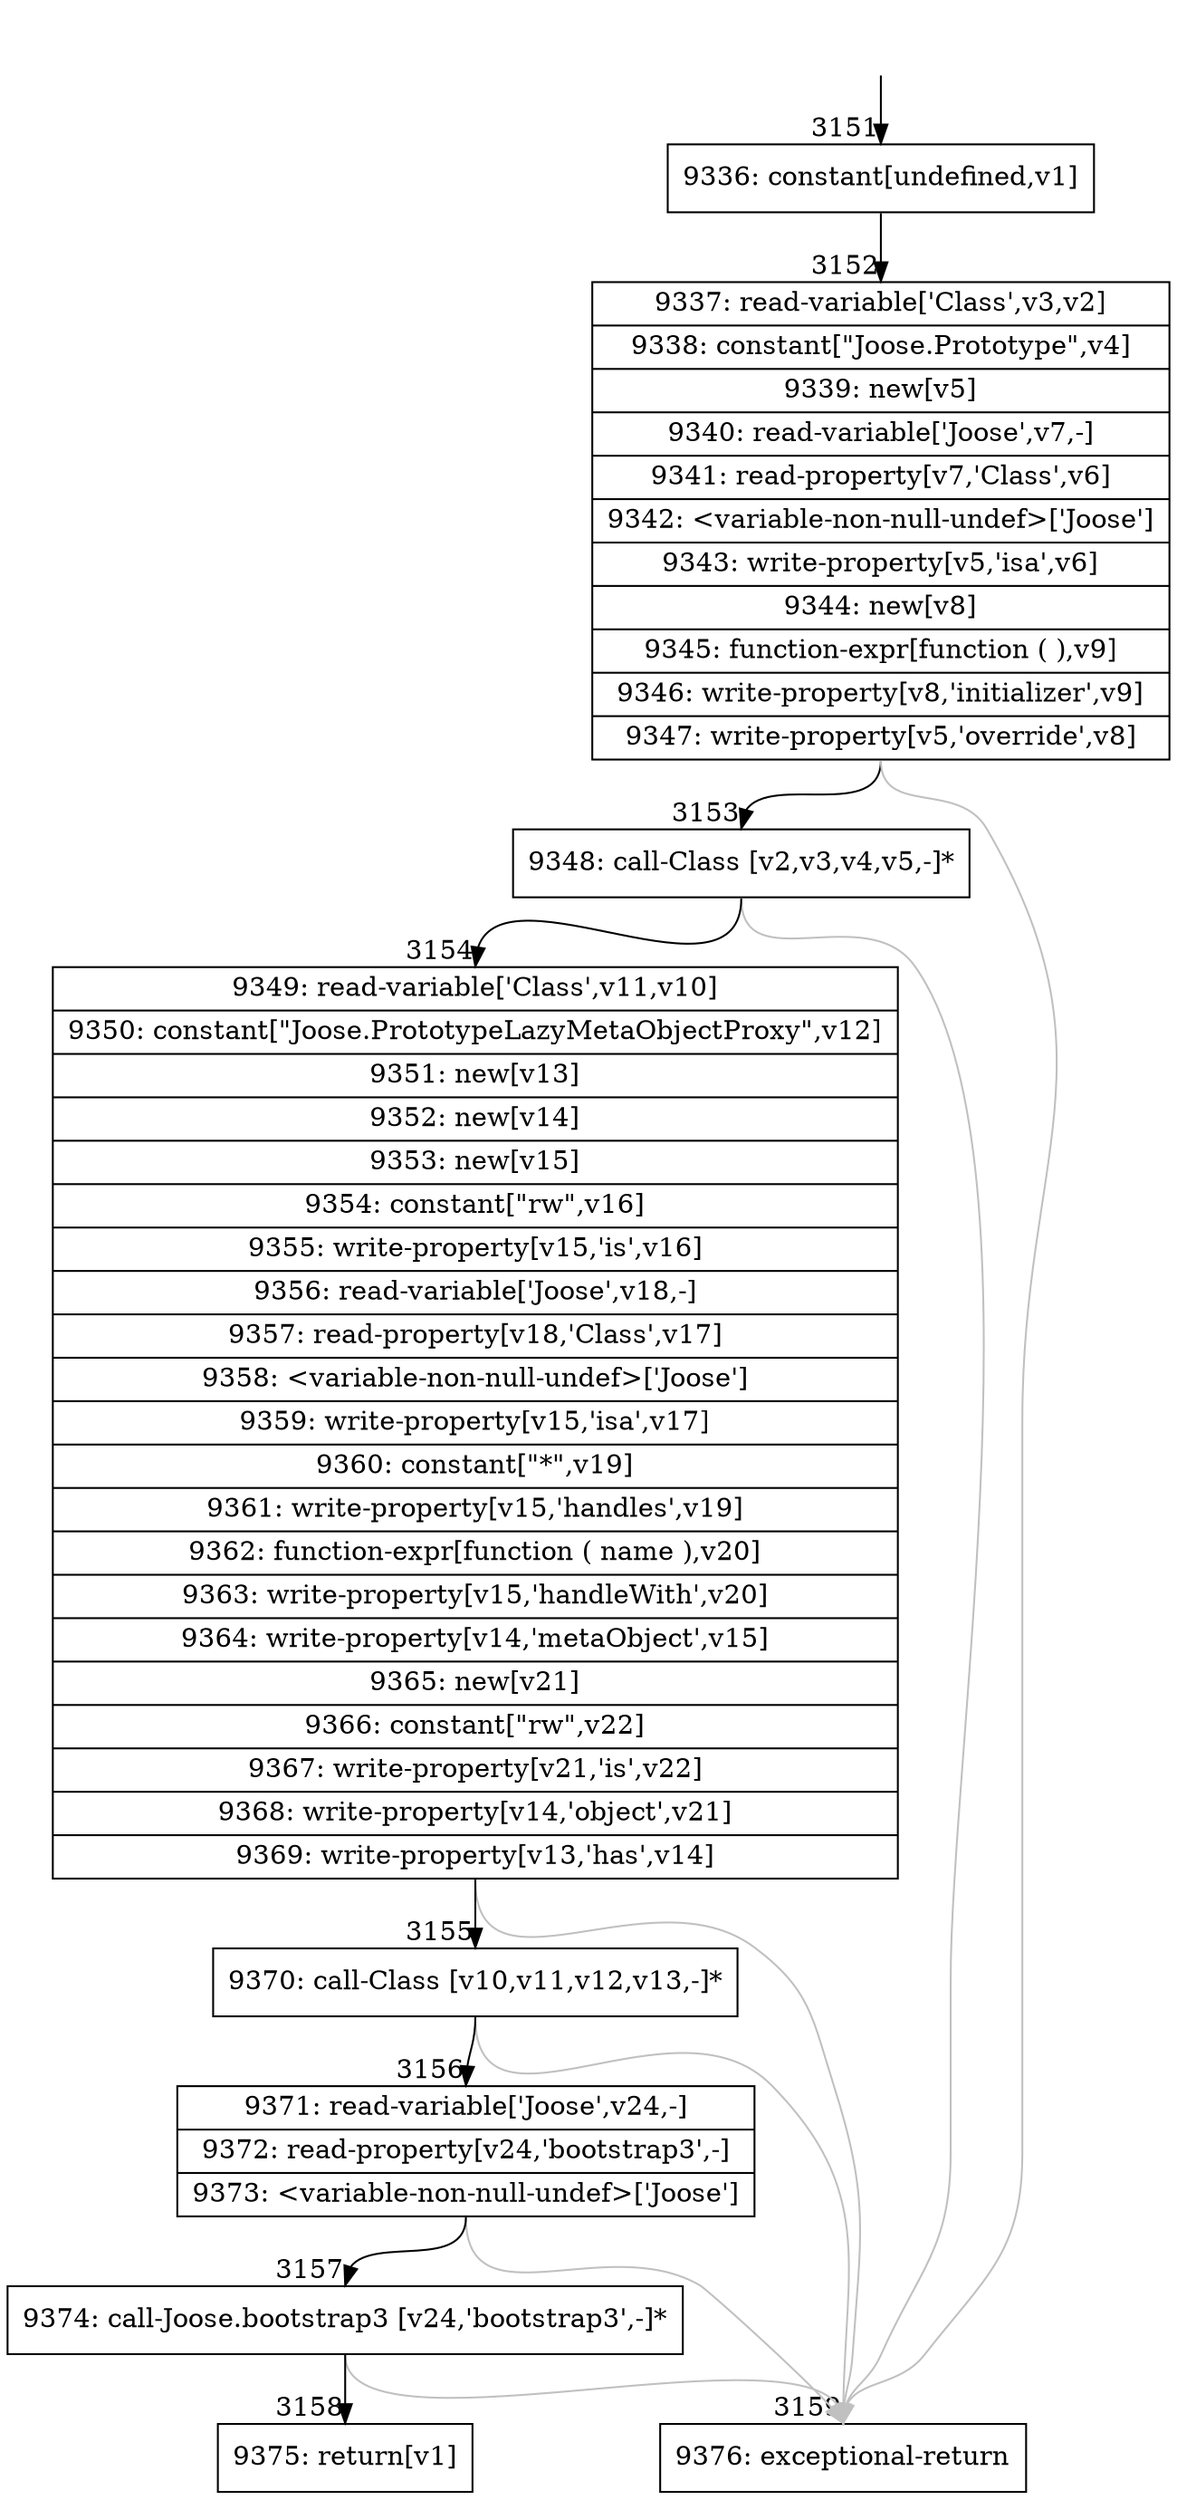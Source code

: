 digraph {
rankdir="TD"
BB_entry336[shape=none,label=""];
BB_entry336 -> BB3151 [tailport=s, headport=n, headlabel="    3151"]
BB3151 [shape=record label="{9336: constant[undefined,v1]}" ] 
BB3151 -> BB3152 [tailport=s, headport=n, headlabel="      3152"]
BB3152 [shape=record label="{9337: read-variable['Class',v3,v2]|9338: constant[\"Joose.Prototype\",v4]|9339: new[v5]|9340: read-variable['Joose',v7,-]|9341: read-property[v7,'Class',v6]|9342: \<variable-non-null-undef\>['Joose']|9343: write-property[v5,'isa',v6]|9344: new[v8]|9345: function-expr[function ( ),v9]|9346: write-property[v8,'initializer',v9]|9347: write-property[v5,'override',v8]}" ] 
BB3152 -> BB3153 [tailport=s, headport=n, headlabel="      3153"]
BB3152 -> BB3159 [tailport=s, headport=n, color=gray, headlabel="      3159"]
BB3153 [shape=record label="{9348: call-Class [v2,v3,v4,v5,-]*}" ] 
BB3153 -> BB3154 [tailport=s, headport=n, headlabel="      3154"]
BB3153 -> BB3159 [tailport=s, headport=n, color=gray]
BB3154 [shape=record label="{9349: read-variable['Class',v11,v10]|9350: constant[\"Joose.PrototypeLazyMetaObjectProxy\",v12]|9351: new[v13]|9352: new[v14]|9353: new[v15]|9354: constant[\"rw\",v16]|9355: write-property[v15,'is',v16]|9356: read-variable['Joose',v18,-]|9357: read-property[v18,'Class',v17]|9358: \<variable-non-null-undef\>['Joose']|9359: write-property[v15,'isa',v17]|9360: constant[\"*\",v19]|9361: write-property[v15,'handles',v19]|9362: function-expr[function ( name ),v20]|9363: write-property[v15,'handleWith',v20]|9364: write-property[v14,'metaObject',v15]|9365: new[v21]|9366: constant[\"rw\",v22]|9367: write-property[v21,'is',v22]|9368: write-property[v14,'object',v21]|9369: write-property[v13,'has',v14]}" ] 
BB3154 -> BB3155 [tailport=s, headport=n, headlabel="      3155"]
BB3154 -> BB3159 [tailport=s, headport=n, color=gray]
BB3155 [shape=record label="{9370: call-Class [v10,v11,v12,v13,-]*}" ] 
BB3155 -> BB3156 [tailport=s, headport=n, headlabel="      3156"]
BB3155 -> BB3159 [tailport=s, headport=n, color=gray]
BB3156 [shape=record label="{9371: read-variable['Joose',v24,-]|9372: read-property[v24,'bootstrap3',-]|9373: \<variable-non-null-undef\>['Joose']}" ] 
BB3156 -> BB3157 [tailport=s, headport=n, headlabel="      3157"]
BB3156 -> BB3159 [tailport=s, headport=n, color=gray]
BB3157 [shape=record label="{9374: call-Joose.bootstrap3 [v24,'bootstrap3',-]*}" ] 
BB3157 -> BB3158 [tailport=s, headport=n, headlabel="      3158"]
BB3157 -> BB3159 [tailport=s, headport=n, color=gray]
BB3158 [shape=record label="{9375: return[v1]}" ] 
BB3159 [shape=record label="{9376: exceptional-return}" ] 
//#$~ 3607
}
